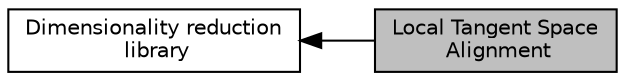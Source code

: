 digraph "Local Tangent Space Alignment"
{
  edge [fontname="Helvetica",fontsize="10",labelfontname="Helvetica",labelfontsize="10"];
  node [fontname="Helvetica",fontsize="10",shape=record];
  rankdir=LR;
  Node0 [label="Local Tangent Space\l Alignment",height=0.2,width=0.4,color="black", fillcolor="grey75", style="filled", fontcolor="black"];
  Node1 [label="Dimensionality reduction\l library",height=0.2,width=0.4,color="black", fillcolor="white", style="filled",URL="$group__DimRedLibrary.html"];
  Node1->Node0 [shape=plaintext, dir="back", style="solid"];
}
